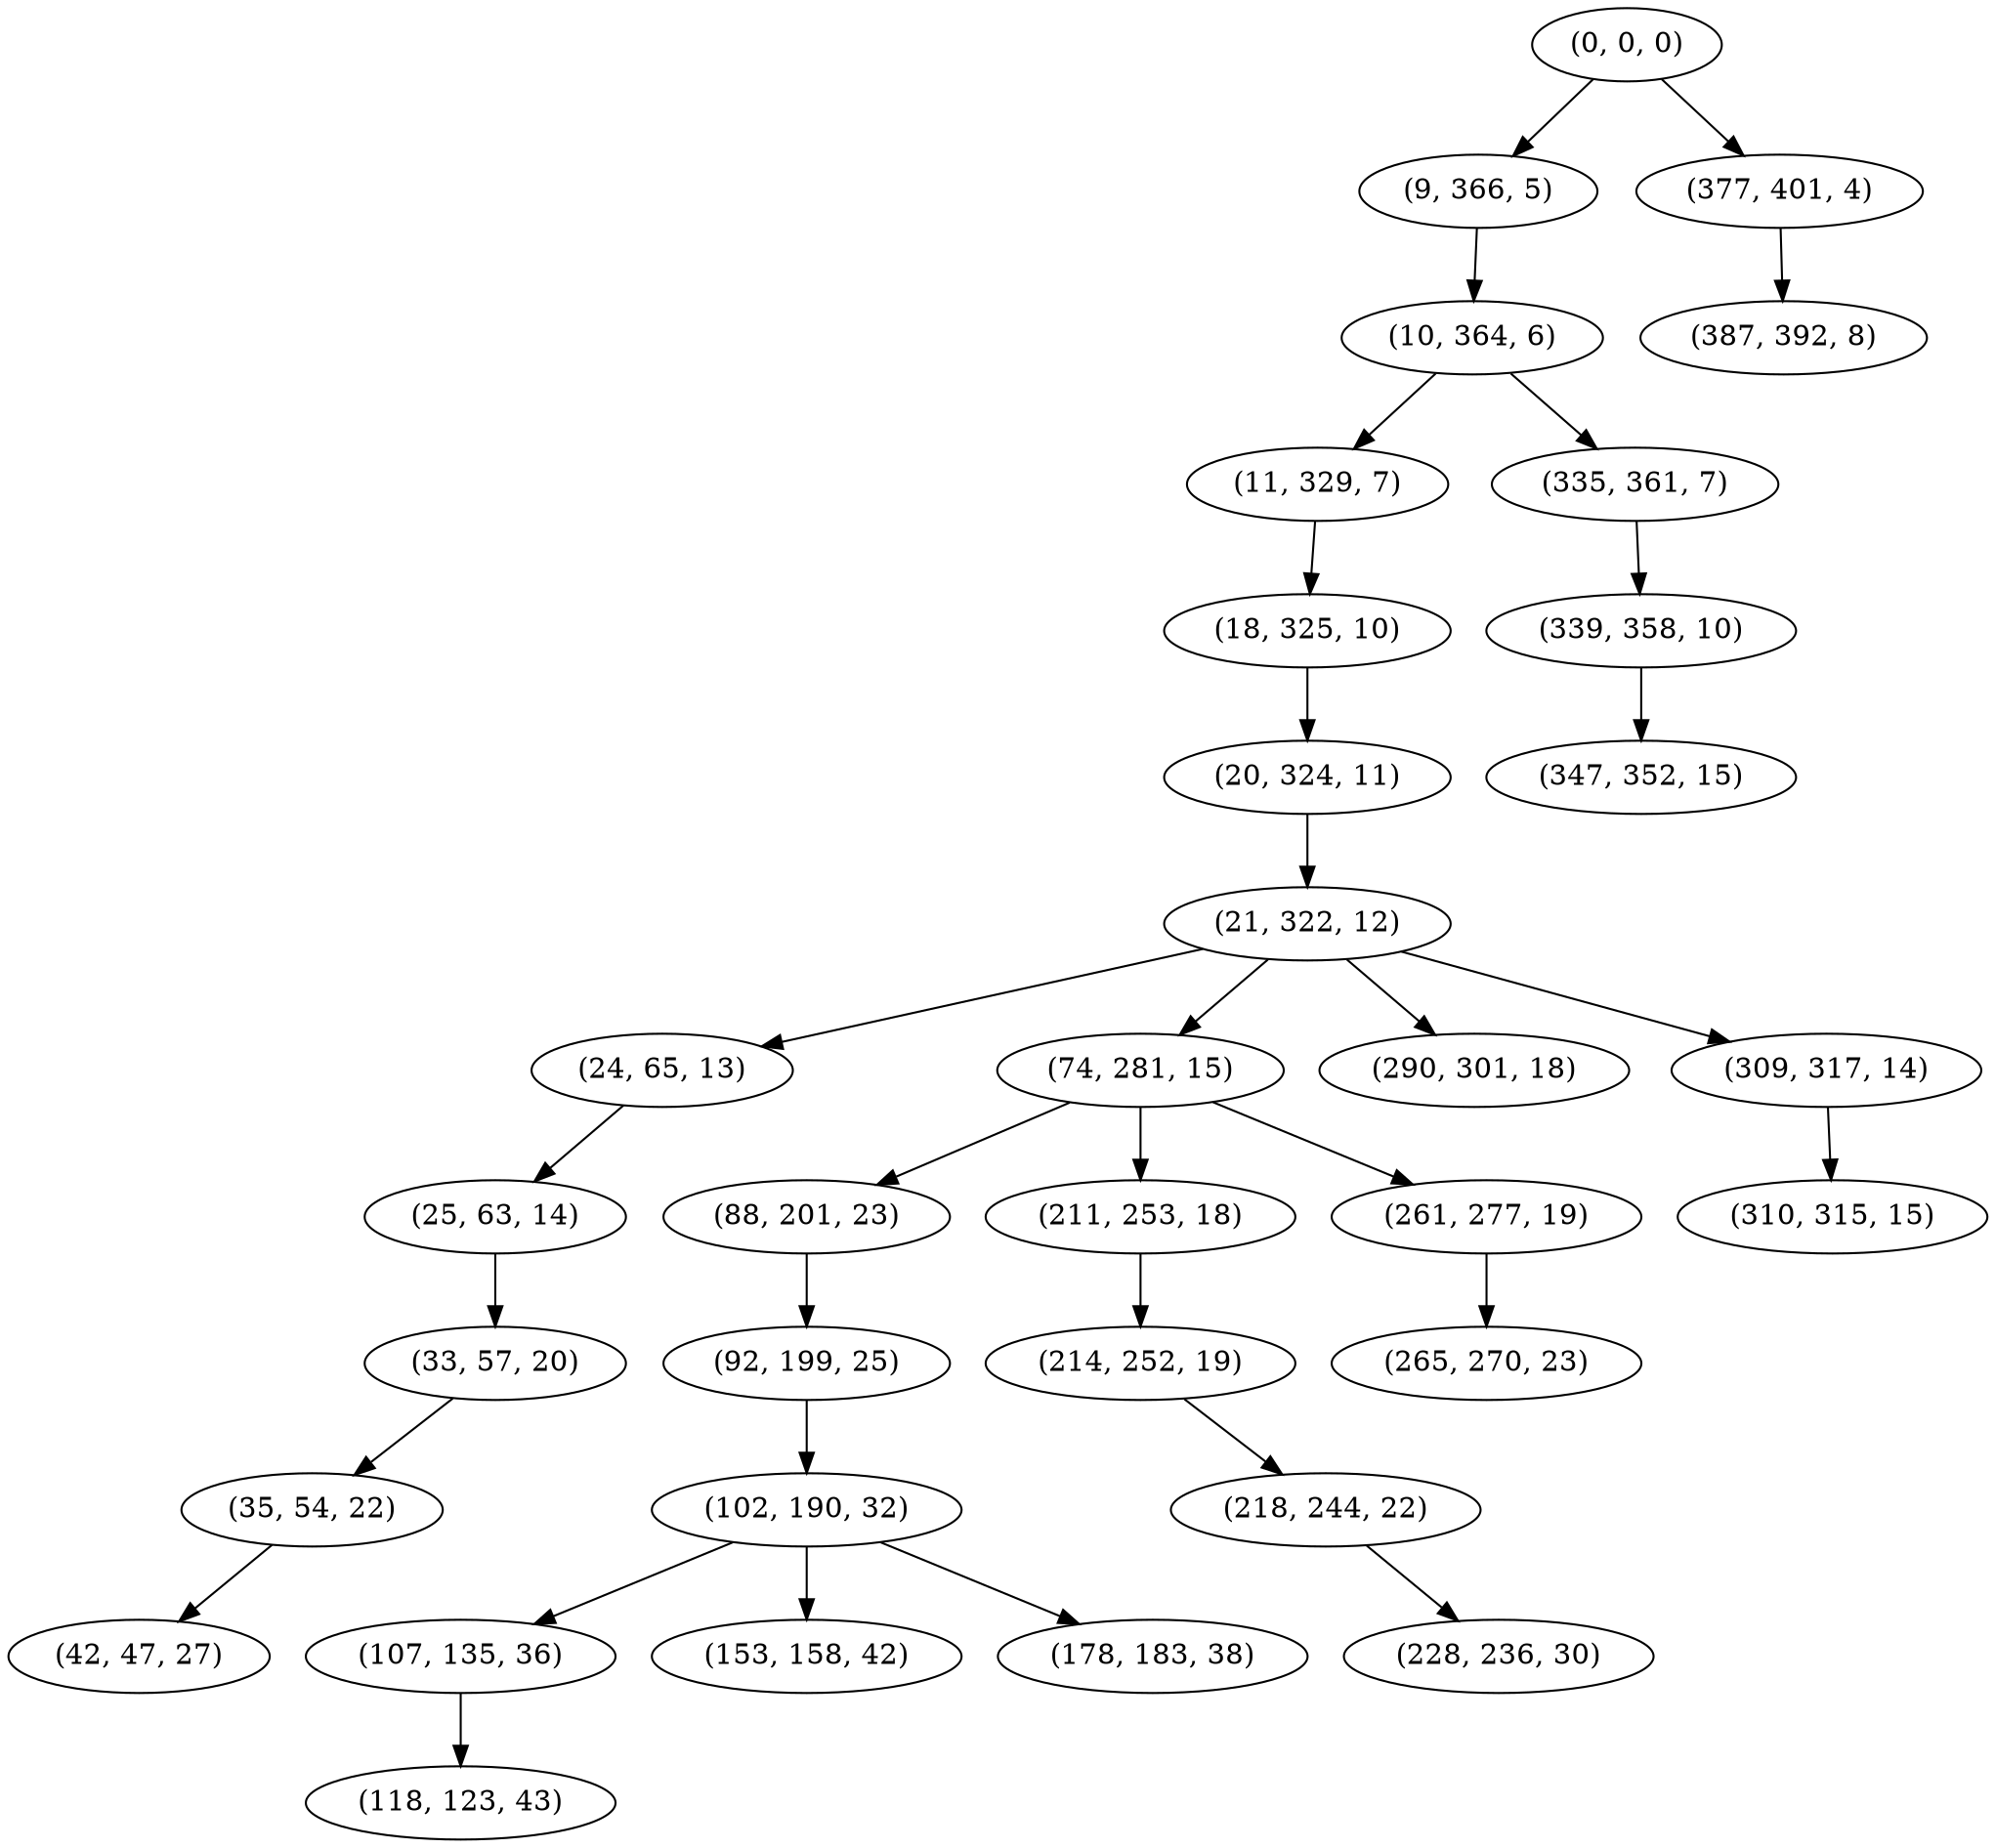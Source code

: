 digraph tree {
    "(0, 0, 0)";
    "(9, 366, 5)";
    "(10, 364, 6)";
    "(11, 329, 7)";
    "(18, 325, 10)";
    "(20, 324, 11)";
    "(21, 322, 12)";
    "(24, 65, 13)";
    "(25, 63, 14)";
    "(33, 57, 20)";
    "(35, 54, 22)";
    "(42, 47, 27)";
    "(74, 281, 15)";
    "(88, 201, 23)";
    "(92, 199, 25)";
    "(102, 190, 32)";
    "(107, 135, 36)";
    "(118, 123, 43)";
    "(153, 158, 42)";
    "(178, 183, 38)";
    "(211, 253, 18)";
    "(214, 252, 19)";
    "(218, 244, 22)";
    "(228, 236, 30)";
    "(261, 277, 19)";
    "(265, 270, 23)";
    "(290, 301, 18)";
    "(309, 317, 14)";
    "(310, 315, 15)";
    "(335, 361, 7)";
    "(339, 358, 10)";
    "(347, 352, 15)";
    "(377, 401, 4)";
    "(387, 392, 8)";
    "(0, 0, 0)" -> "(9, 366, 5)";
    "(0, 0, 0)" -> "(377, 401, 4)";
    "(9, 366, 5)" -> "(10, 364, 6)";
    "(10, 364, 6)" -> "(11, 329, 7)";
    "(10, 364, 6)" -> "(335, 361, 7)";
    "(11, 329, 7)" -> "(18, 325, 10)";
    "(18, 325, 10)" -> "(20, 324, 11)";
    "(20, 324, 11)" -> "(21, 322, 12)";
    "(21, 322, 12)" -> "(24, 65, 13)";
    "(21, 322, 12)" -> "(74, 281, 15)";
    "(21, 322, 12)" -> "(290, 301, 18)";
    "(21, 322, 12)" -> "(309, 317, 14)";
    "(24, 65, 13)" -> "(25, 63, 14)";
    "(25, 63, 14)" -> "(33, 57, 20)";
    "(33, 57, 20)" -> "(35, 54, 22)";
    "(35, 54, 22)" -> "(42, 47, 27)";
    "(74, 281, 15)" -> "(88, 201, 23)";
    "(74, 281, 15)" -> "(211, 253, 18)";
    "(74, 281, 15)" -> "(261, 277, 19)";
    "(88, 201, 23)" -> "(92, 199, 25)";
    "(92, 199, 25)" -> "(102, 190, 32)";
    "(102, 190, 32)" -> "(107, 135, 36)";
    "(102, 190, 32)" -> "(153, 158, 42)";
    "(102, 190, 32)" -> "(178, 183, 38)";
    "(107, 135, 36)" -> "(118, 123, 43)";
    "(211, 253, 18)" -> "(214, 252, 19)";
    "(214, 252, 19)" -> "(218, 244, 22)";
    "(218, 244, 22)" -> "(228, 236, 30)";
    "(261, 277, 19)" -> "(265, 270, 23)";
    "(309, 317, 14)" -> "(310, 315, 15)";
    "(335, 361, 7)" -> "(339, 358, 10)";
    "(339, 358, 10)" -> "(347, 352, 15)";
    "(377, 401, 4)" -> "(387, 392, 8)";
}
